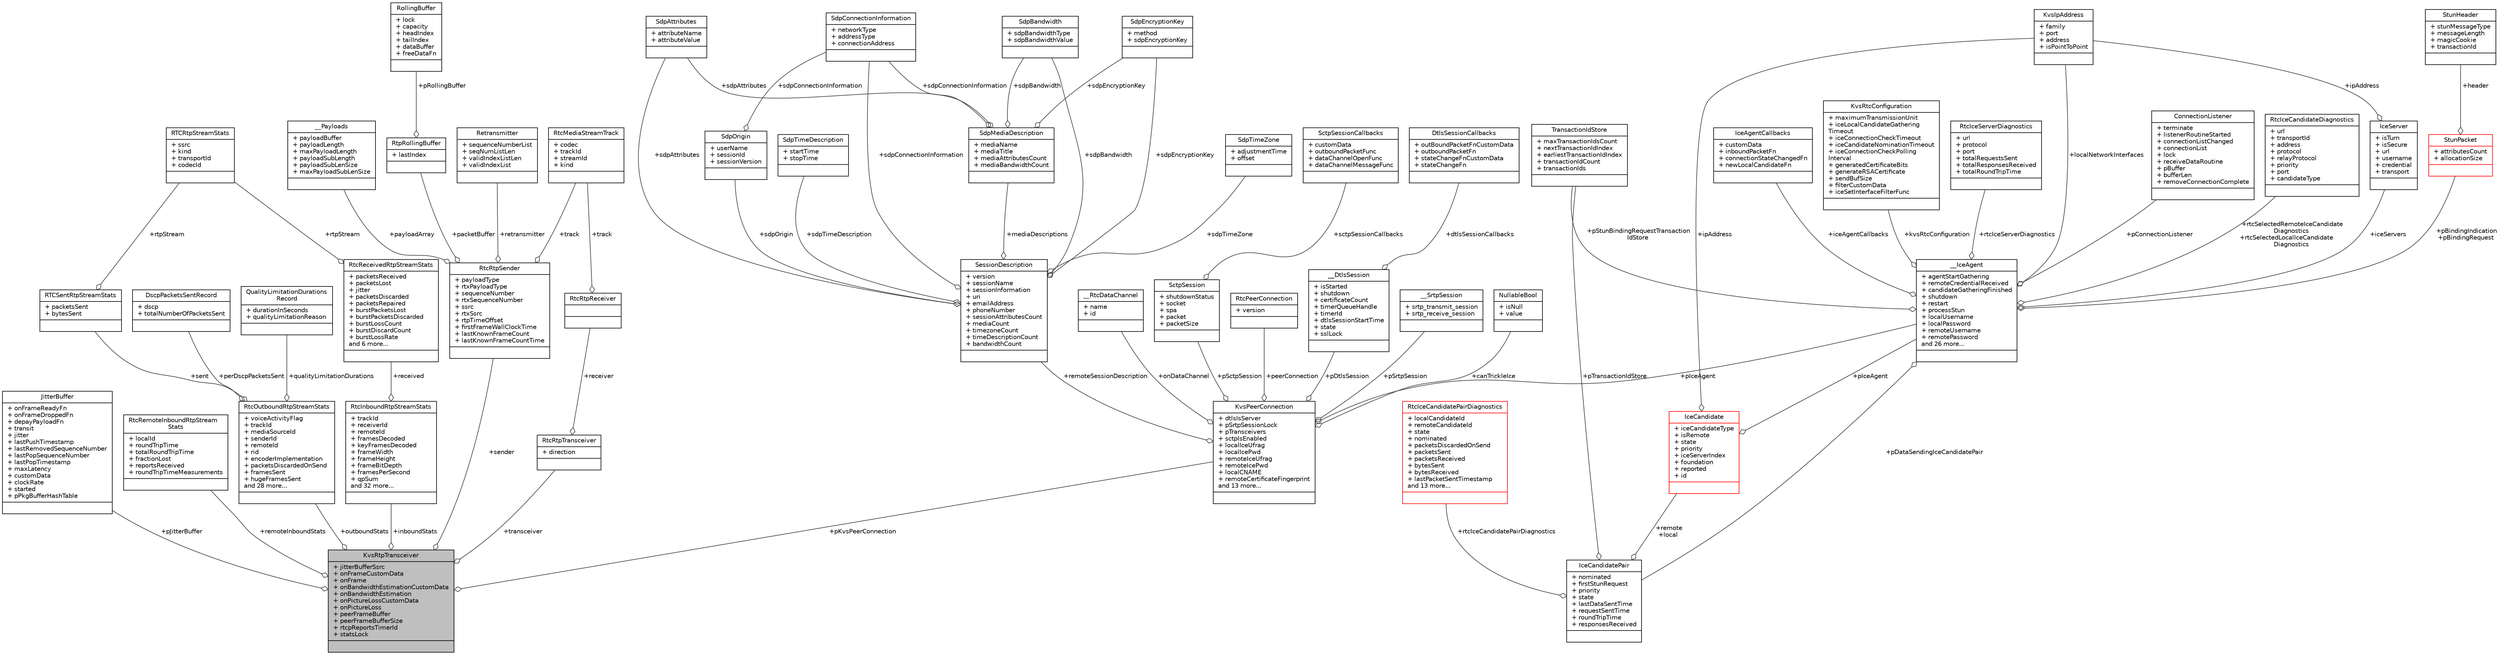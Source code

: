 digraph "KvsRtpTransceiver"
{
 // LATEX_PDF_SIZE
  edge [fontname="Helvetica",fontsize="10",labelfontname="Helvetica",labelfontsize="10"];
  node [fontname="Helvetica",fontsize="10",shape=record];
  Node1 [label="{KvsRtpTransceiver\n|+ jitterBufferSsrc\l+ onFrameCustomData\l+ onFrame\l+ onBandwidthEstimationCustomData\l+ onBandwidthEstimation\l+ onPictureLossCustomData\l+ onPictureLoss\l+ peerFrameBuffer\l+ peerFrameBufferSize\l+ rtcpReportsTimerId\l+ statsLock\l|}",height=0.2,width=0.4,color="black", fillcolor="grey75", style="filled", fontcolor="black",tooltip=" "];
  Node2 -> Node1 [color="grey25",fontsize="10",style="solid",label=" +inboundStats" ,arrowhead="odiamond",fontname="Helvetica"];
  Node2 [label="{RtcInboundRtpStreamStats\n|+ trackId\l+ receiverId\l+ remoteId\l+ framesDecoded\l+ keyFramesDecoded\l+ frameWidth\l+ frameHeight\l+ frameBitDepth\l+ framesPerSecond\l+ qpSum\land 32 more...\l|}",height=0.2,width=0.4,color="black", fillcolor="white", style="filled",URL="$structRtcInboundRtpStreamStats.html",tooltip="The RTCInboundRtpStreamStats dictionary represents the measurement metrics for the incoming RTP media..."];
  Node3 -> Node2 [color="grey25",fontsize="10",style="solid",label=" +received" ,arrowhead="odiamond",fontname="Helvetica"];
  Node3 [label="{RtcReceivedRtpStreamStats\n|+ packetsReceived\l+ packetsLost\l+ jitter\l+ packetsDiscarded\l+ packetsRepaired\l+ burstPacketsLost\l+ burstPacketsDiscarded\l+ burstLossCount\l+ burstDiscardCount\l+ burstLossRate\land 6 more...\l|}",height=0.2,width=0.4,color="black", fillcolor="white", style="filled",URL="$structRtcReceivedRtpStreamStats.html",tooltip=" "];
  Node4 -> Node3 [color="grey25",fontsize="10",style="solid",label=" +rtpStream" ,arrowhead="odiamond",fontname="Helvetica"];
  Node4 [label="{RTCRtpStreamStats\n|+ ssrc\l+ kind\l+ transportId\l+ codecId\l|}",height=0.2,width=0.4,color="black", fillcolor="white", style="filled",URL="$structRTCRtpStreamStats.html",tooltip="RTCRtpStreamStats captures stream stats that will be used as part of RTCSentRtpStreamStats report Ref..."];
  Node5 -> Node1 [color="grey25",fontsize="10",style="solid",label=" +pKvsPeerConnection" ,arrowhead="odiamond",fontname="Helvetica"];
  Node5 [label="{KvsPeerConnection\n|+ dtlsIsServer\l+ pSrtpSessionLock\l+ pTransceivers\l+ sctpIsEnabled\l+ localIceUfrag\l+ localIcePwd\l+ remoteIceUfrag\l+ remoteIcePwd\l+ localCNAME\l+ remoteCertificateFingerprint\land 13 more...\l|}",height=0.2,width=0.4,color="black", fillcolor="white", style="filled",URL="$structKvsPeerConnection.html",tooltip=" "];
  Node6 -> Node5 [color="grey25",fontsize="10",style="solid",label=" +remoteSessionDescription" ,arrowhead="odiamond",fontname="Helvetica"];
  Node6 [label="{SessionDescription\n|+ version\l+ sessionName\l+ sessionInformation\l+ uri\l+ emailAddress\l+ phoneNumber\l+ sessionAttributesCount\l+ mediaCount\l+ timezoneCount\l+ timeDescriptionCount\l+ bandwidthCount\l|}",height=0.2,width=0.4,color="black", fillcolor="white", style="filled",URL="$structSessionDescription.html",tooltip=" "];
  Node7 -> Node6 [color="grey25",fontsize="10",style="solid",label=" +sdpBandwidth" ,arrowhead="odiamond",fontname="Helvetica"];
  Node7 [label="{SdpBandwidth\n|+ sdpBandwidthType\l+ sdpBandwidthValue\l|}",height=0.2,width=0.4,color="black", fillcolor="white", style="filled",URL="$structSdpBandwidth.html",tooltip=" "];
  Node8 -> Node6 [color="grey25",fontsize="10",style="solid",label=" +sdpEncryptionKey" ,arrowhead="odiamond",fontname="Helvetica"];
  Node8 [label="{SdpEncryptionKey\n|+ method\l+ sdpEncryptionKey\l|}",height=0.2,width=0.4,color="black", fillcolor="white", style="filled",URL="$structSdpEncryptionKey.html",tooltip=" "];
  Node9 -> Node6 [color="grey25",fontsize="10",style="solid",label=" +sdpAttributes" ,arrowhead="odiamond",fontname="Helvetica"];
  Node9 [label="{SdpAttributes\n|+ attributeName\l+ attributeValue\l|}",height=0.2,width=0.4,color="black", fillcolor="white", style="filled",URL="$structSdpAttributes.html",tooltip=" "];
  Node10 -> Node6 [color="grey25",fontsize="10",style="solid",label=" +sdpTimeZone" ,arrowhead="odiamond",fontname="Helvetica"];
  Node10 [label="{SdpTimeZone\n|+ adjustmentTime\l+ offset\l|}",height=0.2,width=0.4,color="black", fillcolor="white", style="filled",URL="$structSdpTimeZone.html",tooltip=" "];
  Node11 -> Node6 [color="grey25",fontsize="10",style="solid",label=" +sdpOrigin" ,arrowhead="odiamond",fontname="Helvetica"];
  Node11 [label="{SdpOrigin\n|+ userName\l+ sessionId\l+ sessionVersion\l|}",height=0.2,width=0.4,color="black", fillcolor="white", style="filled",URL="$structSdpOrigin.html",tooltip=" "];
  Node12 -> Node11 [color="grey25",fontsize="10",style="solid",label=" +sdpConnectionInformation" ,arrowhead="odiamond",fontname="Helvetica"];
  Node12 [label="{SdpConnectionInformation\n|+ networkType\l+ addressType\l+ connectionAddress\l|}",height=0.2,width=0.4,color="black", fillcolor="white", style="filled",URL="$structSdpConnectionInformation.html",tooltip=" "];
  Node13 -> Node6 [color="grey25",fontsize="10",style="solid",label=" +sdpTimeDescription" ,arrowhead="odiamond",fontname="Helvetica"];
  Node13 [label="{SdpTimeDescription\n|+ startTime\l+ stopTime\l|}",height=0.2,width=0.4,color="black", fillcolor="white", style="filled",URL="$structSdpTimeDescription.html",tooltip=" "];
  Node14 -> Node6 [color="grey25",fontsize="10",style="solid",label=" +mediaDescriptions" ,arrowhead="odiamond",fontname="Helvetica"];
  Node14 [label="{SdpMediaDescription\n|+ mediaName\l+ mediaTitle\l+ mediaAttributesCount\l+ mediaBandwidthCount\l|}",height=0.2,width=0.4,color="black", fillcolor="white", style="filled",URL="$structSdpMediaDescription.html",tooltip=" "];
  Node7 -> Node14 [color="grey25",fontsize="10",style="solid",label=" +sdpBandwidth" ,arrowhead="odiamond",fontname="Helvetica"];
  Node8 -> Node14 [color="grey25",fontsize="10",style="solid",label=" +sdpEncryptionKey" ,arrowhead="odiamond",fontname="Helvetica"];
  Node9 -> Node14 [color="grey25",fontsize="10",style="solid",label=" +sdpAttributes" ,arrowhead="odiamond",fontname="Helvetica"];
  Node12 -> Node14 [color="grey25",fontsize="10",style="solid",label=" +sdpConnectionInformation" ,arrowhead="odiamond",fontname="Helvetica"];
  Node12 -> Node6 [color="grey25",fontsize="10",style="solid",label=" +sdpConnectionInformation" ,arrowhead="odiamond",fontname="Helvetica"];
  Node15 -> Node5 [color="grey25",fontsize="10",style="solid",label=" +pSrtpSession" ,arrowhead="odiamond",fontname="Helvetica"];
  Node15 [label="{__SrtpSession\n|+ srtp_transmit_session\l+ srtp_receive_session\l|}",height=0.2,width=0.4,color="black", fillcolor="white", style="filled",URL="$struct____SrtpSession.html",tooltip=" "];
  Node16 -> Node5 [color="grey25",fontsize="10",style="solid",label=" +canTrickleIce" ,arrowhead="odiamond",fontname="Helvetica"];
  Node16 [label="{NullableBool\n|+ isNull\l+ value\l|}",height=0.2,width=0.4,color="black", fillcolor="white", style="filled",URL="$structNullableBool.html",tooltip=" "];
  Node17 -> Node5 [color="grey25",fontsize="10",style="solid",label=" +pSctpSession" ,arrowhead="odiamond",fontname="Helvetica"];
  Node17 [label="{SctpSession\n|+ shutdownStatus\l+ socket\l+ spa\l+ packet\l+ packetSize\l|}",height=0.2,width=0.4,color="black", fillcolor="white", style="filled",URL="$structSctpSession.html",tooltip=" "];
  Node18 -> Node17 [color="grey25",fontsize="10",style="solid",label=" +sctpSessionCallbacks" ,arrowhead="odiamond",fontname="Helvetica"];
  Node18 [label="{SctpSessionCallbacks\n|+ customData\l+ outboundPacketFunc\l+ dataChannelOpenFunc\l+ dataChannelMessageFunc\l|}",height=0.2,width=0.4,color="black", fillcolor="white", style="filled",URL="$structSctpSessionCallbacks.html",tooltip=" "];
  Node19 -> Node5 [color="grey25",fontsize="10",style="solid",label=" +onDataChannel" ,arrowhead="odiamond",fontname="Helvetica"];
  Node19 [label="{__RtcDataChannel\n|+ name\l+ id\l|}",height=0.2,width=0.4,color="black", fillcolor="white", style="filled",URL="$struct____RtcDataChannel.html",tooltip="RtcDataChannel represents a bi-directional data channel between two peers."];
  Node20 -> Node5 [color="grey25",fontsize="10",style="solid",label=" +pDtlsSession" ,arrowhead="odiamond",fontname="Helvetica"];
  Node20 [label="{__DtlsSession\n|+ isStarted\l+ shutdown\l+ certificateCount\l+ timerQueueHandle\l+ timerId\l+ dtlsSessionStartTime\l+ state\l+ sslLock\l|}",height=0.2,width=0.4,color="black", fillcolor="white", style="filled",URL="$struct____DtlsSession.html",tooltip=" "];
  Node21 -> Node20 [color="grey25",fontsize="10",style="solid",label=" +dtlsSessionCallbacks" ,arrowhead="odiamond",fontname="Helvetica"];
  Node21 [label="{DtlsSessionCallbacks\n|+ outBoundPacketFnCustomData\l+ outboundPacketFn\l+ stateChangeFnCustomData\l+ stateChangeFn\l|}",height=0.2,width=0.4,color="black", fillcolor="white", style="filled",URL="$structDtlsSessionCallbacks.html",tooltip=" "];
  Node22 -> Node5 [color="grey25",fontsize="10",style="solid",label=" +pIceAgent" ,arrowhead="odiamond",fontname="Helvetica"];
  Node22 [label="{__IceAgent\n|+ agentStartGathering\l+ remoteCredentialReceived\l+ candidateGatheringFinished\l+ shutdown\l+ restart\l+ processStun\l+ localUsername\l+ localPassword\l+ remoteUsername\l+ remotePassword\land 26 more...\l|}",height=0.2,width=0.4,color="black", fillcolor="white", style="filled",URL="$struct____IceAgent.html",tooltip=" "];
  Node23 -> Node22 [color="grey25",fontsize="10",style="solid",label=" +iceServers" ,arrowhead="odiamond",fontname="Helvetica"];
  Node23 [label="{IceServer\n|+ isTurn\l+ isSecure\l+ url\l+ username\l+ credential\l+ transport\l|}",height=0.2,width=0.4,color="black", fillcolor="white", style="filled",URL="$structIceServer.html",tooltip=" "];
  Node24 -> Node23 [color="grey25",fontsize="10",style="solid",label=" +ipAddress" ,arrowhead="odiamond",fontname="Helvetica"];
  Node24 [label="{KvsIpAddress\n|+ family\l+ port\l+ address\l+ isPointToPoint\l|}",height=0.2,width=0.4,color="black", fillcolor="white", style="filled",URL="$structKvsIpAddress.html",tooltip=" "];
  Node25 -> Node22 [color="grey25",fontsize="10",style="solid",label=" +iceAgentCallbacks" ,arrowhead="odiamond",fontname="Helvetica"];
  Node25 [label="{IceAgentCallbacks\n|+ customData\l+ inboundPacketFn\l+ connectionStateChangedFn\l+ newLocalCandidateFn\l|}",height=0.2,width=0.4,color="black", fillcolor="white", style="filled",URL="$structIceAgentCallbacks.html",tooltip=" "];
  Node24 -> Node22 [color="grey25",fontsize="10",style="solid",label=" +localNetworkInterfaces" ,arrowhead="odiamond",fontname="Helvetica"];
  Node26 -> Node22 [color="grey25",fontsize="10",style="solid",label=" +pStunBindingRequestTransaction\lIdStore" ,arrowhead="odiamond",fontname="Helvetica"];
  Node26 [label="{TransactionIdStore\n|+ maxTransactionIdsCount\l+ nextTransactionIdIndex\l+ earliestTransactionIdIndex\l+ transactionIdCount\l+ transactionIds\l|}",height=0.2,width=0.4,color="black", fillcolor="white", style="filled",URL="$structTransactionIdStore.html",tooltip=" "];
  Node27 -> Node22 [color="grey25",fontsize="10",style="solid",label=" +kvsRtcConfiguration" ,arrowhead="odiamond",fontname="Helvetica"];
  Node27 [label="{KvsRtcConfiguration\n|+ maximumTransmissionUnit\l+ iceLocalCandidateGathering\lTimeout\l+ iceConnectionCheckTimeout\l+ iceCandidateNominationTimeout\l+ iceConnectionCheckPolling\lInterval\l+ generatedCertificateBits\l+ generateRSACertificate\l+ sendBufSize\l+ filterCustomData\l+ iceSetInterfaceFilterFunc\l|}",height=0.2,width=0.4,color="black", fillcolor="white", style="filled",URL="$structKvsRtcConfiguration.html",tooltip=" "];
  Node28 -> Node22 [color="grey25",fontsize="10",style="solid",label=" +rtcIceServerDiagnostics" ,arrowhead="odiamond",fontname="Helvetica"];
  Node28 [label="{RtcIceServerDiagnostics\n|+ url\l+ protocol\l+ port\l+ totalRequestsSent\l+ totalResponsesReceived\l+ totalRoundTripTime\l|}",height=0.2,width=0.4,color="black", fillcolor="white", style="filled",URL="$structRtcIceServerDiagnostics.html",tooltip=" "];
  Node29 -> Node22 [color="grey25",fontsize="10",style="solid",label=" +pDataSendingIceCandidatePair" ,arrowhead="odiamond",fontname="Helvetica"];
  Node29 [label="{IceCandidatePair\n|+ nominated\l+ firstStunRequest\l+ priority\l+ state\l+ lastDataSentTime\l+ requestSentTime\l+ roundTripTime\l+ responsesReceived\l|}",height=0.2,width=0.4,color="black", fillcolor="white", style="filled",URL="$structIceCandidatePair.html",tooltip=" "];
  Node26 -> Node29 [color="grey25",fontsize="10",style="solid",label=" +pTransactionIdStore" ,arrowhead="odiamond",fontname="Helvetica"];
  Node30 -> Node29 [color="grey25",fontsize="10",style="solid",label=" +remote\n+local" ,arrowhead="odiamond",fontname="Helvetica"];
  Node30 [label="{IceCandidate\n|+ iceCandidateType\l+ isRemote\l+ state\l+ priority\l+ iceServerIndex\l+ foundation\l+ reported\l+ id\l|}",height=0.2,width=0.4,color="red", fillcolor="white", style="filled",URL="$structIceCandidate.html",tooltip=" "];
  Node24 -> Node30 [color="grey25",fontsize="10",style="solid",label=" +ipAddress" ,arrowhead="odiamond",fontname="Helvetica"];
  Node22 -> Node30 [color="grey25",fontsize="10",style="solid",label=" +pIceAgent" ,arrowhead="odiamond",fontname="Helvetica"];
  Node41 -> Node29 [color="grey25",fontsize="10",style="solid",label=" +rtcIceCandidatePairDiagnostics" ,arrowhead="odiamond",fontname="Helvetica"];
  Node41 [label="{RtcIceCandidatePairDiagnostics\n|+ localCandidateId\l+ remoteCandidateId\l+ state\l+ nominated\l+ packetsDiscardedOnSend\l+ packetsSent\l+ packetsReceived\l+ bytesSent\l+ bytesReceived\l+ lastPacketSentTimestamp\land 13 more...\l|}",height=0.2,width=0.4,color="red", fillcolor="white", style="filled",URL="$structRtcIceCandidatePairDiagnostics.html",tooltip=" "];
  Node33 -> Node22 [color="grey25",fontsize="10",style="solid",label=" +pBindingIndication\n+pBindingRequest" ,arrowhead="odiamond",fontname="Helvetica"];
  Node33 [label="{StunPacket\n|+ attributesCount\l+ allocationSize\l|}",height=0.2,width=0.4,color="red", fillcolor="white", style="filled",URL="$structStunPacket.html",tooltip=" "];
  Node34 -> Node33 [color="grey25",fontsize="10",style="solid",label=" +header" ,arrowhead="odiamond",fontname="Helvetica"];
  Node34 [label="{StunHeader\n|+ stunMessageType\l+ messageLength\l+ magicCookie\l+ transactionId\l|}",height=0.2,width=0.4,color="black", fillcolor="white", style="filled",URL="$structStunHeader.html",tooltip=" "];
  Node32 -> Node22 [color="grey25",fontsize="10",style="solid",label=" +pConnectionListener" ,arrowhead="odiamond",fontname="Helvetica"];
  Node32 [label="{ConnectionListener\n|+ terminate\l+ listenerRoutineStarted\l+ connectionListChanged\l+ connectionList\l+ lock\l+ receiveDataRoutine\l+ pBuffer\l+ bufferLen\l+ removeConnectionComplete\l|}",height=0.2,width=0.4,color="black", fillcolor="white", style="filled",URL="$structConnectionListener.html",tooltip=" "];
  Node43 -> Node22 [color="grey25",fontsize="10",style="solid",label=" +rtcSelectedRemoteIceCandidate\lDiagnostics\n+rtcSelectedLocalIceCandidate\lDiagnostics" ,arrowhead="odiamond",fontname="Helvetica"];
  Node43 [label="{RtcIceCandidateDiagnostics\n|+ url\l+ transportId\l+ address\l+ protocol\l+ relayProtocol\l+ priority\l+ port\l+ candidateType\l|}",height=0.2,width=0.4,color="black", fillcolor="white", style="filled",URL="$structRtcIceCandidateDiagnostics.html",tooltip=" "];
  Node44 -> Node5 [color="grey25",fontsize="10",style="solid",label=" +peerConnection" ,arrowhead="odiamond",fontname="Helvetica"];
  Node44 [label="{RtcPeerConnection\n|+ version\l|}",height=0.2,width=0.4,color="black", fillcolor="white", style="filled",URL="$structRtcPeerConnection.html",tooltip=" "];
  Node45 -> Node1 [color="grey25",fontsize="10",style="solid",label=" +sender" ,arrowhead="odiamond",fontname="Helvetica"];
  Node45 [label="{RtcRtpSender\n|+ payloadType\l+ rtxPayloadType\l+ sequenceNumber\l+ rtxSequenceNumber\l+ ssrc\l+ rtxSsrc\l+ rtpTimeOffset\l+ firstFrameWallClockTime\l+ lastKnownFrameCount\l+ lastKnownFrameCountTime\l|}",height=0.2,width=0.4,color="black", fillcolor="white", style="filled",URL="$structRtcRtpSender.html",tooltip=" "];
  Node46 -> Node45 [color="grey25",fontsize="10",style="solid",label=" +retransmitter" ,arrowhead="odiamond",fontname="Helvetica"];
  Node46 [label="{Retransmitter\n|+ sequenceNumberList\l+ seqNumListLen\l+ validIndexListLen\l+ validIndexList\l|}",height=0.2,width=0.4,color="black", fillcolor="white", style="filled",URL="$structRetransmitter.html",tooltip=" "];
  Node47 -> Node45 [color="grey25",fontsize="10",style="solid",label=" +payloadArray" ,arrowhead="odiamond",fontname="Helvetica"];
  Node47 [label="{__Payloads\n|+ payloadBuffer\l+ payloadLength\l+ maxPayloadLength\l+ payloadSubLength\l+ payloadSubLenSize\l+ maxPayloadSubLenSize\l|}",height=0.2,width=0.4,color="black", fillcolor="white", style="filled",URL="$struct____Payloads.html",tooltip=" "];
  Node48 -> Node45 [color="grey25",fontsize="10",style="solid",label=" +packetBuffer" ,arrowhead="odiamond",fontname="Helvetica"];
  Node48 [label="{RtpRollingBuffer\n|+ lastIndex\l|}",height=0.2,width=0.4,color="black", fillcolor="white", style="filled",URL="$structRtpRollingBuffer.html",tooltip=" "];
  Node49 -> Node48 [color="grey25",fontsize="10",style="solid",label=" +pRollingBuffer" ,arrowhead="odiamond",fontname="Helvetica"];
  Node49 [label="{RollingBuffer\n|+ lock\l+ capacity\l+ headIndex\l+ tailIndex\l+ dataBuffer\l+ freeDataFn\l|}",height=0.2,width=0.4,color="black", fillcolor="white", style="filled",URL="$structRollingBuffer.html",tooltip=" "];
  Node50 -> Node45 [color="grey25",fontsize="10",style="solid",label=" +track" ,arrowhead="odiamond",fontname="Helvetica"];
  Node50 [label="{RtcMediaStreamTrack\n|+ codec\l+ trackId\l+ streamId\l+ kind\l|}",height=0.2,width=0.4,color="black", fillcolor="white", style="filled",URL="$structRtcMediaStreamTrack.html",tooltip="Represents a single track in a MediaStream."];
  Node51 -> Node1 [color="grey25",fontsize="10",style="solid",label=" +outboundStats" ,arrowhead="odiamond",fontname="Helvetica"];
  Node51 [label="{RtcOutboundRtpStreamStats\n|+ voiceActivityFlag\l+ trackId\l+ mediaSourceId\l+ senderId\l+ remoteId\l+ rid\l+ encoderImplementation\l+ packetsDiscardedOnSend\l+ framesSent\l+ hugeFramesSent\land 28 more...\l|}",height=0.2,width=0.4,color="black", fillcolor="white", style="filled",URL="$structRtcOutboundRtpStreamStats.html",tooltip="RtcOutboundRtpStreamStats Gathers stats for media stream from the embedded device Note: RTCOutboundRt..."];
  Node52 -> Node51 [color="grey25",fontsize="10",style="solid",label=" +sent" ,arrowhead="odiamond",fontname="Helvetica"];
  Node52 [label="{RTCSentRtpStreamStats\n|+ packetsSent\l+ bytesSent\l|}",height=0.2,width=0.4,color="black", fillcolor="white", style="filled",URL="$structRTCSentRtpStreamStats.html",tooltip="RTCSentRtpStreamStats will be used as part of outbound Rtp stats Reference: https://www...."];
  Node4 -> Node52 [color="grey25",fontsize="10",style="solid",label=" +rtpStream" ,arrowhead="odiamond",fontname="Helvetica"];
  Node53 -> Node51 [color="grey25",fontsize="10",style="solid",label=" +perDscpPacketsSent" ,arrowhead="odiamond",fontname="Helvetica"];
  Node53 [label="{DscpPacketsSentRecord\n|+ dscp\l+ totalNumberOfPacketsSent\l|}",height=0.2,width=0.4,color="black", fillcolor="white", style="filled",URL="$structDscpPacketsSentRecord.html",tooltip="Record of total number of packets sent per DSCP. Used by RTCOutboundRtpStreamStats object."];
  Node54 -> Node51 [color="grey25",fontsize="10",style="solid",label=" +qualityLimitationDurations" ,arrowhead="odiamond",fontname="Helvetica"];
  Node54 [label="{QualityLimitationDurations\lRecord\n|+ durationInSeconds\l+ qualityLimitationReason\l|}",height=0.2,width=0.4,color="black", fillcolor="white", style="filled",URL="$structQualityLimitationDurationsRecord.html",tooltip=" "];
  Node55 -> Node1 [color="grey25",fontsize="10",style="solid",label=" +pJitterBuffer" ,arrowhead="odiamond",fontname="Helvetica"];
  Node55 [label="{JitterBuffer\n|+ onFrameReadyFn\l+ onFrameDroppedFn\l+ depayPayloadFn\l+ transit\l+ jitter\l+ lastPushTimestamp\l+ lastRemovedSequenceNumber\l+ lastPopSequenceNumber\l+ lastPopTimestamp\l+ maxLatency\l+ customData\l+ clockRate\l+ started\l+ pPkgBufferHashTable\l|}",height=0.2,width=0.4,color="black", fillcolor="white", style="filled",URL="$structJitterBuffer.html",tooltip=" "];
  Node56 -> Node1 [color="grey25",fontsize="10",style="solid",label=" +remoteInboundStats" ,arrowhead="odiamond",fontname="Helvetica"];
  Node56 [label="{RtcRemoteInboundRtpStream\lStats\n|+ localId\l+ roundTripTime\l+ totalRoundTripTime\l+ fractionLost\l+ reportsReceived\l+ roundTripTimeMeasurements\l|}",height=0.2,width=0.4,color="black", fillcolor="white", style="filled",URL="$structRtcRemoteInboundRtpStreamStats.html",tooltip="RTCRemoteInboundRtpStreamStats Represents the remote endpoint's measurement metrics for a particular ..."];
  Node57 -> Node1 [color="grey25",fontsize="10",style="solid",label=" +transceiver" ,arrowhead="odiamond",fontname="Helvetica"];
  Node57 [label="{RtcRtpTransceiver\n|+ direction\l|}",height=0.2,width=0.4,color="black", fillcolor="white", style="filled",URL="$structRtcRtpTransceiver.html",tooltip="The RTCRtpTransceiver represents a combination of an RTCRtpSender and an RTCRtpReceiver that share a ..."];
  Node58 -> Node57 [color="grey25",fontsize="10",style="solid",label=" +receiver" ,arrowhead="odiamond",fontname="Helvetica"];
  Node58 [label="{RtcRtpReceiver\n||}",height=0.2,width=0.4,color="black", fillcolor="white", style="filled",URL="$structRtcRtpReceiver.html",tooltip="RTCRtpReceiver allows an application to inspect the receipt of a MediaStreamTrack."];
  Node50 -> Node58 [color="grey25",fontsize="10",style="solid",label=" +track" ,arrowhead="odiamond",fontname="Helvetica"];
}
